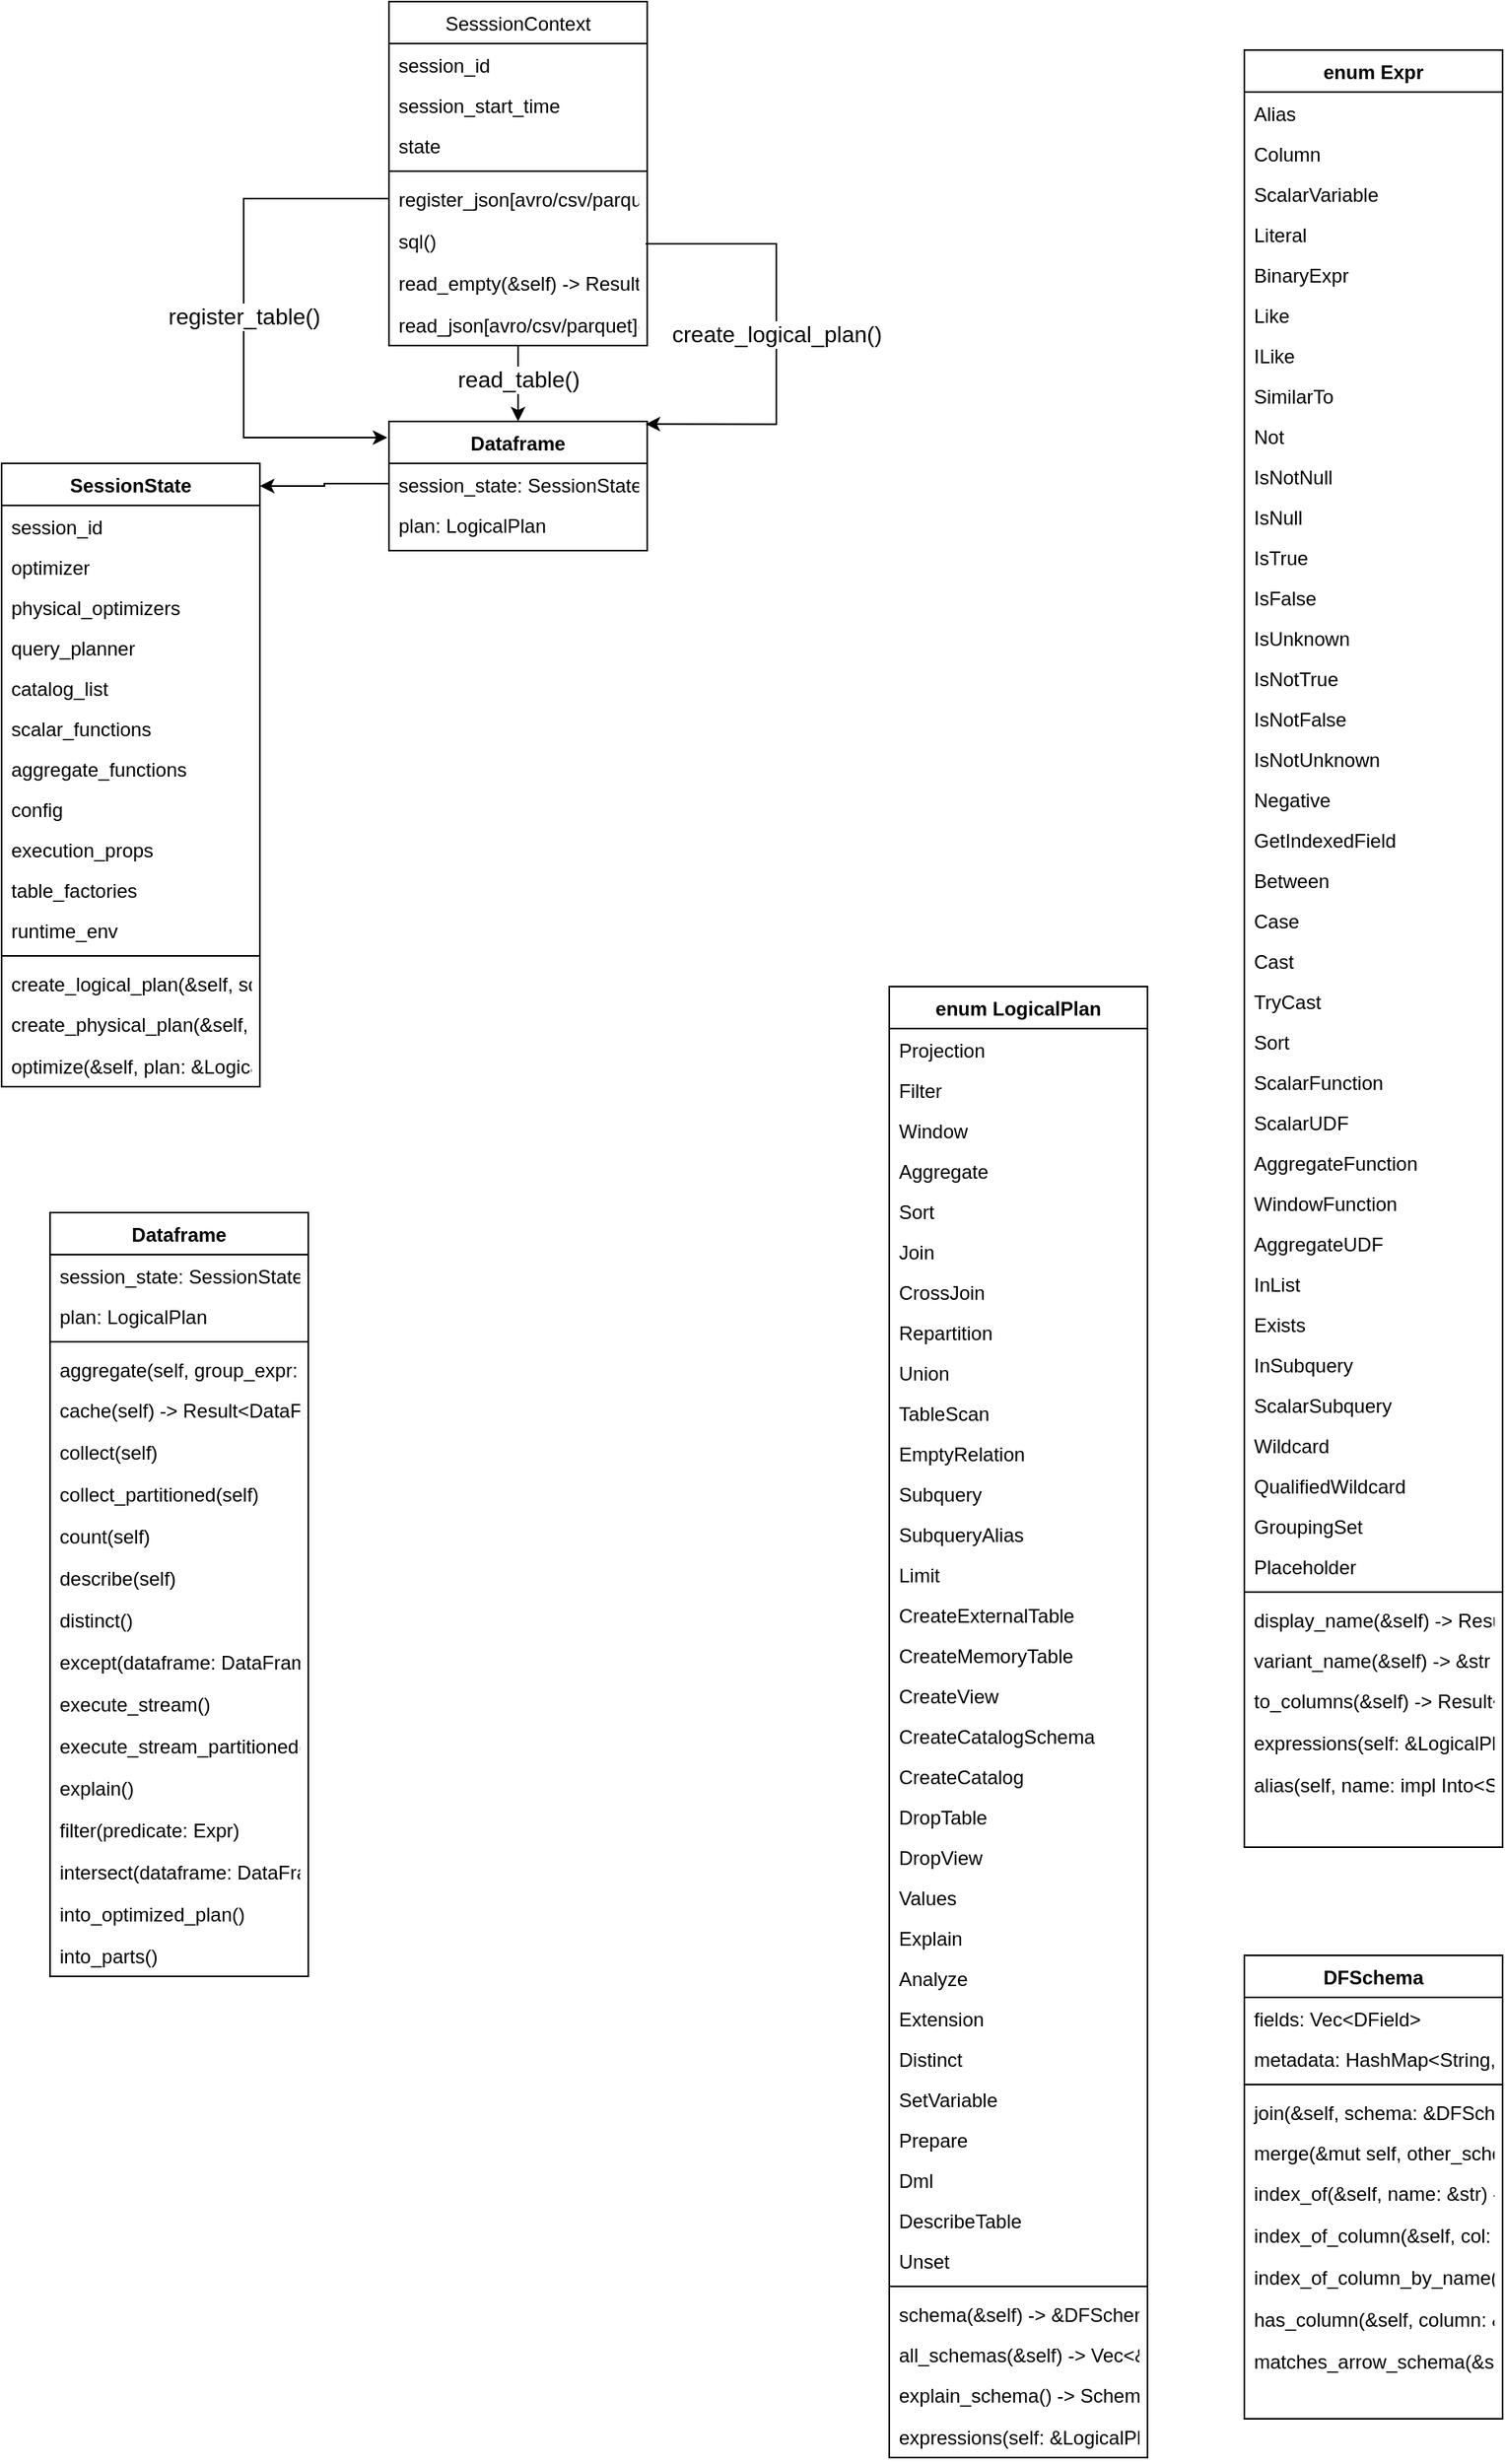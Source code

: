 <mxfile version="20.8.16" type="device"><diagram id="C5RBs43oDa-KdzZeNtuy" name="Page-1"><mxGraphModel dx="907" dy="674" grid="1" gridSize="10" guides="1" tooltips="1" connect="1" arrows="1" fold="1" page="1" pageScale="1" pageWidth="1169" pageHeight="1654" math="0" shadow="0"><root><mxCell id="WIyWlLk6GJQsqaUBKTNV-0"/><mxCell id="WIyWlLk6GJQsqaUBKTNV-1" parent="WIyWlLk6GJQsqaUBKTNV-0"/><mxCell id="R-9e9aGdQI-RZ1Sq1aWG-49" value="Dataframe" style="swimlane;fontStyle=1;align=center;verticalAlign=top;childLayout=stackLayout;horizontal=1;startSize=26;horizontalStack=0;resizeParent=1;resizeLast=0;collapsible=1;marginBottom=0;rounded=0;shadow=0;strokeWidth=1;spacing=2;" parent="WIyWlLk6GJQsqaUBKTNV-1" vertex="1"><mxGeometry x="350" y="460" width="160" height="80" as="geometry"><mxRectangle x="550" y="140" width="160" height="26" as="alternateBounds"/></mxGeometry></mxCell><mxCell id="R-9e9aGdQI-RZ1Sq1aWG-115" value="session_state: SessionState" style="text;align=left;verticalAlign=top;spacingLeft=4;spacingRight=4;overflow=hidden;rotatable=0;points=[[0,0.5],[1,0.5]];portConstraint=eastwest;" parent="R-9e9aGdQI-RZ1Sq1aWG-49" vertex="1"><mxGeometry y="26" width="160" height="25" as="geometry"/></mxCell><mxCell id="R-9e9aGdQI-RZ1Sq1aWG-114" value="plan: LogicalPlan" style="text;align=left;verticalAlign=top;spacingLeft=4;spacingRight=4;overflow=hidden;rotatable=0;points=[[0,0.5],[1,0.5]];portConstraint=eastwest;" parent="R-9e9aGdQI-RZ1Sq1aWG-49" vertex="1"><mxGeometry y="51" width="160" height="25" as="geometry"/></mxCell><mxCell id="y-aspHXNJs3D_KDLBxsk-3" style="edgeStyle=orthogonalEdgeStyle;rounded=0;orthogonalLoop=1;jettySize=auto;html=1;exitX=0.5;exitY=1;exitDx=0;exitDy=0;entryX=0.5;entryY=0;entryDx=0;entryDy=0;fontSize=14;" edge="1" parent="WIyWlLk6GJQsqaUBKTNV-1" source="R-9e9aGdQI-RZ1Sq1aWG-65" target="R-9e9aGdQI-RZ1Sq1aWG-49"><mxGeometry relative="1" as="geometry"/></mxCell><mxCell id="y-aspHXNJs3D_KDLBxsk-4" value="read_table()" style="edgeLabel;html=1;align=center;verticalAlign=middle;resizable=0;points=[];fontSize=14;" vertex="1" connectable="0" parent="y-aspHXNJs3D_KDLBxsk-3"><mxGeometry x="-0.1" relative="1" as="geometry"><mxPoint as="offset"/></mxGeometry></mxCell><mxCell id="R-9e9aGdQI-RZ1Sq1aWG-65" value="SesssionContext" style="swimlane;fontStyle=0;align=center;verticalAlign=top;childLayout=stackLayout;horizontal=1;startSize=26;horizontalStack=0;resizeParent=1;resizeLast=0;collapsible=1;marginBottom=0;rounded=0;shadow=0;strokeWidth=1;spacing=2;" parent="WIyWlLk6GJQsqaUBKTNV-1" vertex="1"><mxGeometry x="350" y="200" width="160" height="213" as="geometry"><mxRectangle x="550" y="140" width="160" height="26" as="alternateBounds"/></mxGeometry></mxCell><mxCell id="R-9e9aGdQI-RZ1Sq1aWG-66" value="session_id" style="text;align=left;verticalAlign=top;spacingLeft=4;spacingRight=4;overflow=hidden;rotatable=0;points=[[0,0.5],[1,0.5]];portConstraint=eastwest;" parent="R-9e9aGdQI-RZ1Sq1aWG-65" vertex="1"><mxGeometry y="26" width="160" height="25" as="geometry"/></mxCell><mxCell id="R-9e9aGdQI-RZ1Sq1aWG-67" value="session_start_time" style="text;align=left;verticalAlign=top;spacingLeft=4;spacingRight=4;overflow=hidden;rotatable=0;points=[[0,0.5],[1,0.5]];portConstraint=eastwest;rounded=0;shadow=0;html=0;" parent="R-9e9aGdQI-RZ1Sq1aWG-65" vertex="1"><mxGeometry y="51" width="160" height="25" as="geometry"/></mxCell><mxCell id="R-9e9aGdQI-RZ1Sq1aWG-68" value="state" style="text;align=left;verticalAlign=top;spacingLeft=4;spacingRight=4;overflow=hidden;rotatable=0;points=[[0,0.5],[1,0.5]];portConstraint=eastwest;rounded=0;shadow=0;html=0;" parent="R-9e9aGdQI-RZ1Sq1aWG-65" vertex="1"><mxGeometry y="76" width="160" height="25" as="geometry"/></mxCell><mxCell id="R-9e9aGdQI-RZ1Sq1aWG-77" value="" style="line;html=1;strokeWidth=1;align=left;verticalAlign=middle;spacingTop=-1;spacingLeft=3;spacingRight=3;rotatable=0;labelPosition=right;points=[];portConstraint=eastwest;" parent="R-9e9aGdQI-RZ1Sq1aWG-65" vertex="1"><mxGeometry y="101" width="160" height="8" as="geometry"/></mxCell><mxCell id="R-9e9aGdQI-RZ1Sq1aWG-79" value="register_json[avro/csv/parquet]()" style="text;align=left;verticalAlign=top;spacingLeft=4;spacingRight=4;overflow=hidden;rotatable=0;points=[[0,0.5],[1,0.5]];portConstraint=eastwest;" parent="R-9e9aGdQI-RZ1Sq1aWG-65" vertex="1"><mxGeometry y="109" width="160" height="26" as="geometry"/></mxCell><mxCell id="y-aspHXNJs3D_KDLBxsk-2" value="sql()" style="text;align=left;verticalAlign=top;spacingLeft=4;spacingRight=4;overflow=hidden;rotatable=0;points=[[0,0.5],[1,0.5]];portConstraint=eastwest;" vertex="1" parent="R-9e9aGdQI-RZ1Sq1aWG-65"><mxGeometry y="135" width="160" height="26" as="geometry"/></mxCell><mxCell id="R-9e9aGdQI-RZ1Sq1aWG-148" value="read_empty(&amp;self) -&gt; Result&lt;DataFrame&gt;&#10;" style="text;align=left;verticalAlign=top;spacingLeft=4;spacingRight=4;overflow=hidden;rotatable=0;points=[[0,0.5],[1,0.5]];portConstraint=eastwest;" parent="R-9e9aGdQI-RZ1Sq1aWG-65" vertex="1"><mxGeometry y="161" width="160" height="26" as="geometry"/></mxCell><mxCell id="R-9e9aGdQI-RZ1Sq1aWG-83" value="read_json[avro/csv/parquet]()" style="text;align=left;verticalAlign=top;spacingLeft=4;spacingRight=4;overflow=hidden;rotatable=0;points=[[0,0.5],[1,0.5]];portConstraint=eastwest;" parent="R-9e9aGdQI-RZ1Sq1aWG-65" vertex="1"><mxGeometry y="187" width="160" height="26" as="geometry"/></mxCell><mxCell id="R-9e9aGdQI-RZ1Sq1aWG-98" value="SessionState" style="swimlane;fontStyle=1;align=center;verticalAlign=top;childLayout=stackLayout;horizontal=1;startSize=26;horizontalStack=0;resizeParent=1;resizeLast=0;collapsible=1;marginBottom=0;rounded=0;shadow=0;strokeWidth=1;spacing=2;" parent="WIyWlLk6GJQsqaUBKTNV-1" vertex="1"><mxGeometry x="110" y="486" width="160" height="386" as="geometry"><mxRectangle x="550" y="140" width="160" height="26" as="alternateBounds"/></mxGeometry></mxCell><mxCell id="R-9e9aGdQI-RZ1Sq1aWG-99" value="session_id" style="text;align=left;verticalAlign=top;spacingLeft=4;spacingRight=4;overflow=hidden;rotatable=0;points=[[0,0.5],[1,0.5]];portConstraint=eastwest;" parent="R-9e9aGdQI-RZ1Sq1aWG-98" vertex="1"><mxGeometry y="26" width="160" height="25" as="geometry"/></mxCell><mxCell id="R-9e9aGdQI-RZ1Sq1aWG-100" value="optimizer" style="text;align=left;verticalAlign=top;spacingLeft=4;spacingRight=4;overflow=hidden;rotatable=0;points=[[0,0.5],[1,0.5]];portConstraint=eastwest;rounded=0;shadow=0;html=0;" parent="R-9e9aGdQI-RZ1Sq1aWG-98" vertex="1"><mxGeometry y="51" width="160" height="25" as="geometry"/></mxCell><mxCell id="R-9e9aGdQI-RZ1Sq1aWG-101" value="physical_optimizers&#10;" style="text;align=left;verticalAlign=top;spacingLeft=4;spacingRight=4;overflow=hidden;rotatable=0;points=[[0,0.5],[1,0.5]];portConstraint=eastwest;rounded=0;shadow=0;html=0;" parent="R-9e9aGdQI-RZ1Sq1aWG-98" vertex="1"><mxGeometry y="76" width="160" height="25" as="geometry"/></mxCell><mxCell id="R-9e9aGdQI-RZ1Sq1aWG-102" value="query_planner&#10;" style="text;align=left;verticalAlign=top;spacingLeft=4;spacingRight=4;overflow=hidden;rotatable=0;points=[[0,0.5],[1,0.5]];portConstraint=eastwest;rounded=0;shadow=0;html=0;" parent="R-9e9aGdQI-RZ1Sq1aWG-98" vertex="1"><mxGeometry y="101" width="160" height="25" as="geometry"/></mxCell><mxCell id="R-9e9aGdQI-RZ1Sq1aWG-103" value="catalog_list&#10;" style="text;align=left;verticalAlign=top;spacingLeft=4;spacingRight=4;overflow=hidden;rotatable=0;points=[[0,0.5],[1,0.5]];portConstraint=eastwest;rounded=0;shadow=0;html=0;" parent="R-9e9aGdQI-RZ1Sq1aWG-98" vertex="1"><mxGeometry y="126" width="160" height="25" as="geometry"/></mxCell><mxCell id="R-9e9aGdQI-RZ1Sq1aWG-104" value="scalar_functions&#10;" style="text;align=left;verticalAlign=top;spacingLeft=4;spacingRight=4;overflow=hidden;rotatable=0;points=[[0,0.5],[1,0.5]];portConstraint=eastwest;rounded=0;shadow=0;html=0;" parent="R-9e9aGdQI-RZ1Sq1aWG-98" vertex="1"><mxGeometry y="151" width="160" height="25" as="geometry"/></mxCell><mxCell id="R-9e9aGdQI-RZ1Sq1aWG-105" value="aggregate_functions&#10;" style="text;align=left;verticalAlign=top;spacingLeft=4;spacingRight=4;overflow=hidden;rotatable=0;points=[[0,0.5],[1,0.5]];portConstraint=eastwest;rounded=0;shadow=0;html=0;" parent="R-9e9aGdQI-RZ1Sq1aWG-98" vertex="1"><mxGeometry y="176" width="160" height="25" as="geometry"/></mxCell><mxCell id="R-9e9aGdQI-RZ1Sq1aWG-106" value="config" style="text;align=left;verticalAlign=top;spacingLeft=4;spacingRight=4;overflow=hidden;rotatable=0;points=[[0,0.5],[1,0.5]];portConstraint=eastwest;rounded=0;shadow=0;html=0;" parent="R-9e9aGdQI-RZ1Sq1aWG-98" vertex="1"><mxGeometry y="201" width="160" height="25" as="geometry"/></mxCell><mxCell id="R-9e9aGdQI-RZ1Sq1aWG-107" value="execution_props&#10;" style="text;align=left;verticalAlign=top;spacingLeft=4;spacingRight=4;overflow=hidden;rotatable=0;points=[[0,0.5],[1,0.5]];portConstraint=eastwest;rounded=0;shadow=0;html=0;" parent="R-9e9aGdQI-RZ1Sq1aWG-98" vertex="1"><mxGeometry y="226" width="160" height="25" as="geometry"/></mxCell><mxCell id="R-9e9aGdQI-RZ1Sq1aWG-108" value="table_factories&#10;" style="text;align=left;verticalAlign=top;spacingLeft=4;spacingRight=4;overflow=hidden;rotatable=0;points=[[0,0.5],[1,0.5]];portConstraint=eastwest;rounded=0;shadow=0;html=0;" parent="R-9e9aGdQI-RZ1Sq1aWG-98" vertex="1"><mxGeometry y="251" width="160" height="25" as="geometry"/></mxCell><mxCell id="R-9e9aGdQI-RZ1Sq1aWG-109" value="runtime_env&#10;" style="text;align=left;verticalAlign=top;spacingLeft=4;spacingRight=4;overflow=hidden;rotatable=0;points=[[0,0.5],[1,0.5]];portConstraint=eastwest;rounded=0;shadow=0;html=0;" parent="R-9e9aGdQI-RZ1Sq1aWG-98" vertex="1"><mxGeometry y="276" width="160" height="25" as="geometry"/></mxCell><mxCell id="R-9e9aGdQI-RZ1Sq1aWG-110" value="" style="line;html=1;strokeWidth=1;align=left;verticalAlign=middle;spacingTop=-1;spacingLeft=3;spacingRight=3;rotatable=0;labelPosition=right;points=[];portConstraint=eastwest;" parent="R-9e9aGdQI-RZ1Sq1aWG-98" vertex="1"><mxGeometry y="301" width="160" height="8" as="geometry"/></mxCell><mxCell id="R-9e9aGdQI-RZ1Sq1aWG-111" value="create_logical_plan(&amp;self, sql: &amp;str) -&gt; Result&lt;LogicalPlan&gt;&#10;" style="text;align=left;verticalAlign=top;spacingLeft=4;spacingRight=4;overflow=hidden;rotatable=0;points=[[0,0.5],[1,0.5]];portConstraint=eastwest;" parent="R-9e9aGdQI-RZ1Sq1aWG-98" vertex="1"><mxGeometry y="309" width="160" height="25" as="geometry"/></mxCell><mxCell id="R-9e9aGdQI-RZ1Sq1aWG-112" value="create_physical_plan(&amp;self, logical_plan: &amp;LogicalPlan) -&gt; Result&lt;Arc&lt;dyn ExecutionPlan&gt;&gt;&#10;" style="text;align=left;verticalAlign=top;spacingLeft=4;spacingRight=4;overflow=hidden;rotatable=0;points=[[0,0.5],[1,0.5]];portConstraint=eastwest;" parent="R-9e9aGdQI-RZ1Sq1aWG-98" vertex="1"><mxGeometry y="334" width="160" height="26" as="geometry"/></mxCell><mxCell id="y-aspHXNJs3D_KDLBxsk-98" value="optimize(&amp;self, plan: &amp;LogicalPlan) -&gt; Result&lt;LogicalPlan&gt;&#10;" style="text;align=left;verticalAlign=top;spacingLeft=4;spacingRight=4;overflow=hidden;rotatable=0;points=[[0,0.5],[1,0.5]];portConstraint=eastwest;" vertex="1" parent="R-9e9aGdQI-RZ1Sq1aWG-98"><mxGeometry y="360" width="160" height="26" as="geometry"/></mxCell><mxCell id="R-9e9aGdQI-RZ1Sq1aWG-116" style="edgeStyle=orthogonalEdgeStyle;rounded=0;orthogonalLoop=1;jettySize=auto;html=1;" parent="WIyWlLk6GJQsqaUBKTNV-1" source="R-9e9aGdQI-RZ1Sq1aWG-115" edge="1"><mxGeometry relative="1" as="geometry"><mxPoint x="270" y="500" as="targetPoint"/><Array as="points"><mxPoint x="310" y="499"/><mxPoint x="310" y="500"/></Array></mxGeometry></mxCell><mxCell id="R-9e9aGdQI-RZ1Sq1aWG-150" value="create_logical_plan()" style="edgeStyle=orthogonalEdgeStyle;rounded=0;orthogonalLoop=1;jettySize=auto;html=1;entryX=0.994;entryY=0.021;entryDx=0;entryDy=0;entryPerimeter=0;fontSize=14;" parent="WIyWlLk6GJQsqaUBKTNV-1" target="R-9e9aGdQI-RZ1Sq1aWG-49" edge="1"><mxGeometry x="-0.001" relative="1" as="geometry"><Array as="points"><mxPoint x="590" y="350"/><mxPoint x="590" y="462"/></Array><mxPoint x="509" y="350" as="sourcePoint"/><mxPoint as="offset"/></mxGeometry></mxCell><mxCell id="R-9e9aGdQI-RZ1Sq1aWG-172" value="enum Expr" style="swimlane;fontStyle=1;align=center;verticalAlign=top;childLayout=stackLayout;horizontal=1;startSize=26;horizontalStack=0;resizeParent=1;resizeLast=0;collapsible=1;marginBottom=0;rounded=0;shadow=0;strokeWidth=1;spacing=2;" parent="WIyWlLk6GJQsqaUBKTNV-1" vertex="1"><mxGeometry x="880" y="230" width="160" height="1113" as="geometry"><mxRectangle x="550" y="140" width="160" height="26" as="alternateBounds"/></mxGeometry></mxCell><mxCell id="R-9e9aGdQI-RZ1Sq1aWG-173" value="Alias" style="text;align=left;verticalAlign=top;spacingLeft=4;spacingRight=4;overflow=hidden;rotatable=0;points=[[0,0.5],[1,0.5]];portConstraint=eastwest;" parent="R-9e9aGdQI-RZ1Sq1aWG-172" vertex="1"><mxGeometry y="26" width="160" height="25" as="geometry"/></mxCell><mxCell id="R-9e9aGdQI-RZ1Sq1aWG-174" value="Column" style="text;align=left;verticalAlign=top;spacingLeft=4;spacingRight=4;overflow=hidden;rotatable=0;points=[[0,0.5],[1,0.5]];portConstraint=eastwest;rounded=0;shadow=0;html=0;" parent="R-9e9aGdQI-RZ1Sq1aWG-172" vertex="1"><mxGeometry y="51" width="160" height="25" as="geometry"/></mxCell><mxCell id="R-9e9aGdQI-RZ1Sq1aWG-175" value="ScalarVariable" style="text;align=left;verticalAlign=top;spacingLeft=4;spacingRight=4;overflow=hidden;rotatable=0;points=[[0,0.5],[1,0.5]];portConstraint=eastwest;rounded=0;shadow=0;html=0;" parent="R-9e9aGdQI-RZ1Sq1aWG-172" vertex="1"><mxGeometry y="76" width="160" height="25" as="geometry"/></mxCell><mxCell id="R-9e9aGdQI-RZ1Sq1aWG-176" value="Literal" style="text;align=left;verticalAlign=top;spacingLeft=4;spacingRight=4;overflow=hidden;rotatable=0;points=[[0,0.5],[1,0.5]];portConstraint=eastwest;rounded=0;shadow=0;html=0;" parent="R-9e9aGdQI-RZ1Sq1aWG-172" vertex="1"><mxGeometry y="101" width="160" height="25" as="geometry"/></mxCell><mxCell id="R-9e9aGdQI-RZ1Sq1aWG-177" value="BinaryExpr" style="text;align=left;verticalAlign=top;spacingLeft=4;spacingRight=4;overflow=hidden;rotatable=0;points=[[0,0.5],[1,0.5]];portConstraint=eastwest;rounded=0;shadow=0;html=0;" parent="R-9e9aGdQI-RZ1Sq1aWG-172" vertex="1"><mxGeometry y="126" width="160" height="25" as="geometry"/></mxCell><mxCell id="R-9e9aGdQI-RZ1Sq1aWG-178" value="Like" style="text;align=left;verticalAlign=top;spacingLeft=4;spacingRight=4;overflow=hidden;rotatable=0;points=[[0,0.5],[1,0.5]];portConstraint=eastwest;rounded=0;shadow=0;html=0;" parent="R-9e9aGdQI-RZ1Sq1aWG-172" vertex="1"><mxGeometry y="151" width="160" height="25" as="geometry"/></mxCell><mxCell id="R-9e9aGdQI-RZ1Sq1aWG-179" value="ILike" style="text;align=left;verticalAlign=top;spacingLeft=4;spacingRight=4;overflow=hidden;rotatable=0;points=[[0,0.5],[1,0.5]];portConstraint=eastwest;rounded=0;shadow=0;html=0;" parent="R-9e9aGdQI-RZ1Sq1aWG-172" vertex="1"><mxGeometry y="176" width="160" height="25" as="geometry"/></mxCell><mxCell id="R-9e9aGdQI-RZ1Sq1aWG-180" value="SimilarTo" style="text;align=left;verticalAlign=top;spacingLeft=4;spacingRight=4;overflow=hidden;rotatable=0;points=[[0,0.5],[1,0.5]];portConstraint=eastwest;rounded=0;shadow=0;html=0;" parent="R-9e9aGdQI-RZ1Sq1aWG-172" vertex="1"><mxGeometry y="201" width="160" height="25" as="geometry"/></mxCell><mxCell id="R-9e9aGdQI-RZ1Sq1aWG-181" value="Not" style="text;align=left;verticalAlign=top;spacingLeft=4;spacingRight=4;overflow=hidden;rotatable=0;points=[[0,0.5],[1,0.5]];portConstraint=eastwest;rounded=0;shadow=0;html=0;" parent="R-9e9aGdQI-RZ1Sq1aWG-172" vertex="1"><mxGeometry y="226" width="160" height="25" as="geometry"/></mxCell><mxCell id="R-9e9aGdQI-RZ1Sq1aWG-182" value="IsNotNull" style="text;align=left;verticalAlign=top;spacingLeft=4;spacingRight=4;overflow=hidden;rotatable=0;points=[[0,0.5],[1,0.5]];portConstraint=eastwest;rounded=0;shadow=0;html=0;" parent="R-9e9aGdQI-RZ1Sq1aWG-172" vertex="1"><mxGeometry y="251" width="160" height="25" as="geometry"/></mxCell><mxCell id="R-9e9aGdQI-RZ1Sq1aWG-183" value="IsNull" style="text;align=left;verticalAlign=top;spacingLeft=4;spacingRight=4;overflow=hidden;rotatable=0;points=[[0,0.5],[1,0.5]];portConstraint=eastwest;rounded=0;shadow=0;html=0;" parent="R-9e9aGdQI-RZ1Sq1aWG-172" vertex="1"><mxGeometry y="276" width="160" height="25" as="geometry"/></mxCell><mxCell id="R-9e9aGdQI-RZ1Sq1aWG-184" value="IsTrue" style="text;align=left;verticalAlign=top;spacingLeft=4;spacingRight=4;overflow=hidden;rotatable=0;points=[[0,0.5],[1,0.5]];portConstraint=eastwest;rounded=0;shadow=0;html=0;" parent="R-9e9aGdQI-RZ1Sq1aWG-172" vertex="1"><mxGeometry y="301" width="160" height="25" as="geometry"/></mxCell><mxCell id="R-9e9aGdQI-RZ1Sq1aWG-185" value="IsFalse" style="text;align=left;verticalAlign=top;spacingLeft=4;spacingRight=4;overflow=hidden;rotatable=0;points=[[0,0.5],[1,0.5]];portConstraint=eastwest;rounded=0;shadow=0;html=0;" parent="R-9e9aGdQI-RZ1Sq1aWG-172" vertex="1"><mxGeometry y="326" width="160" height="25" as="geometry"/></mxCell><mxCell id="R-9e9aGdQI-RZ1Sq1aWG-186" value="IsUnknown" style="text;align=left;verticalAlign=top;spacingLeft=4;spacingRight=4;overflow=hidden;rotatable=0;points=[[0,0.5],[1,0.5]];portConstraint=eastwest;rounded=0;shadow=0;html=0;" parent="R-9e9aGdQI-RZ1Sq1aWG-172" vertex="1"><mxGeometry y="351" width="160" height="25" as="geometry"/></mxCell><mxCell id="R-9e9aGdQI-RZ1Sq1aWG-187" value="IsNotTrue" style="text;align=left;verticalAlign=top;spacingLeft=4;spacingRight=4;overflow=hidden;rotatable=0;points=[[0,0.5],[1,0.5]];portConstraint=eastwest;rounded=0;shadow=0;html=0;" parent="R-9e9aGdQI-RZ1Sq1aWG-172" vertex="1"><mxGeometry y="376" width="160" height="25" as="geometry"/></mxCell><mxCell id="R-9e9aGdQI-RZ1Sq1aWG-188" value="IsNotFalse" style="text;align=left;verticalAlign=top;spacingLeft=4;spacingRight=4;overflow=hidden;rotatable=0;points=[[0,0.5],[1,0.5]];portConstraint=eastwest;rounded=0;shadow=0;html=0;" parent="R-9e9aGdQI-RZ1Sq1aWG-172" vertex="1"><mxGeometry y="401" width="160" height="25" as="geometry"/></mxCell><mxCell id="R-9e9aGdQI-RZ1Sq1aWG-189" value="IsNotUnknown" style="text;align=left;verticalAlign=top;spacingLeft=4;spacingRight=4;overflow=hidden;rotatable=0;points=[[0,0.5],[1,0.5]];portConstraint=eastwest;rounded=0;shadow=0;html=0;" parent="R-9e9aGdQI-RZ1Sq1aWG-172" vertex="1"><mxGeometry y="426" width="160" height="25" as="geometry"/></mxCell><mxCell id="R-9e9aGdQI-RZ1Sq1aWG-190" value="Negative" style="text;align=left;verticalAlign=top;spacingLeft=4;spacingRight=4;overflow=hidden;rotatable=0;points=[[0,0.5],[1,0.5]];portConstraint=eastwest;rounded=0;shadow=0;html=0;" parent="R-9e9aGdQI-RZ1Sq1aWG-172" vertex="1"><mxGeometry y="451" width="160" height="25" as="geometry"/></mxCell><mxCell id="R-9e9aGdQI-RZ1Sq1aWG-191" value="GetIndexedField&#10;" style="text;align=left;verticalAlign=top;spacingLeft=4;spacingRight=4;overflow=hidden;rotatable=0;points=[[0,0.5],[1,0.5]];portConstraint=eastwest;rounded=0;shadow=0;html=0;" parent="R-9e9aGdQI-RZ1Sq1aWG-172" vertex="1"><mxGeometry y="476" width="160" height="25" as="geometry"/></mxCell><mxCell id="R-9e9aGdQI-RZ1Sq1aWG-192" value="Between&#10;" style="text;align=left;verticalAlign=top;spacingLeft=4;spacingRight=4;overflow=hidden;rotatable=0;points=[[0,0.5],[1,0.5]];portConstraint=eastwest;rounded=0;shadow=0;html=0;" parent="R-9e9aGdQI-RZ1Sq1aWG-172" vertex="1"><mxGeometry y="501" width="160" height="25" as="geometry"/></mxCell><mxCell id="R-9e9aGdQI-RZ1Sq1aWG-193" value="Case&#10;" style="text;align=left;verticalAlign=top;spacingLeft=4;spacingRight=4;overflow=hidden;rotatable=0;points=[[0,0.5],[1,0.5]];portConstraint=eastwest;rounded=0;shadow=0;html=0;" parent="R-9e9aGdQI-RZ1Sq1aWG-172" vertex="1"><mxGeometry y="526" width="160" height="25" as="geometry"/></mxCell><mxCell id="R-9e9aGdQI-RZ1Sq1aWG-194" value="Cast" style="text;align=left;verticalAlign=top;spacingLeft=4;spacingRight=4;overflow=hidden;rotatable=0;points=[[0,0.5],[1,0.5]];portConstraint=eastwest;rounded=0;shadow=0;html=0;" parent="R-9e9aGdQI-RZ1Sq1aWG-172" vertex="1"><mxGeometry y="551" width="160" height="25" as="geometry"/></mxCell><mxCell id="R-9e9aGdQI-RZ1Sq1aWG-195" value="TryCast" style="text;align=left;verticalAlign=top;spacingLeft=4;spacingRight=4;overflow=hidden;rotatable=0;points=[[0,0.5],[1,0.5]];portConstraint=eastwest;rounded=0;shadow=0;html=0;" parent="R-9e9aGdQI-RZ1Sq1aWG-172" vertex="1"><mxGeometry y="576" width="160" height="25" as="geometry"/></mxCell><mxCell id="R-9e9aGdQI-RZ1Sq1aWG-196" value="Sort" style="text;align=left;verticalAlign=top;spacingLeft=4;spacingRight=4;overflow=hidden;rotatable=0;points=[[0,0.5],[1,0.5]];portConstraint=eastwest;rounded=0;shadow=0;html=0;" parent="R-9e9aGdQI-RZ1Sq1aWG-172" vertex="1"><mxGeometry y="601" width="160" height="25" as="geometry"/></mxCell><mxCell id="R-9e9aGdQI-RZ1Sq1aWG-197" value="ScalarFunction&#10;" style="text;align=left;verticalAlign=top;spacingLeft=4;spacingRight=4;overflow=hidden;rotatable=0;points=[[0,0.5],[1,0.5]];portConstraint=eastwest;rounded=0;shadow=0;html=0;" parent="R-9e9aGdQI-RZ1Sq1aWG-172" vertex="1"><mxGeometry y="626" width="160" height="25" as="geometry"/></mxCell><mxCell id="R-9e9aGdQI-RZ1Sq1aWG-198" value="ScalarUDF&#10;" style="text;align=left;verticalAlign=top;spacingLeft=4;spacingRight=4;overflow=hidden;rotatable=0;points=[[0,0.5],[1,0.5]];portConstraint=eastwest;rounded=0;shadow=0;html=0;" parent="R-9e9aGdQI-RZ1Sq1aWG-172" vertex="1"><mxGeometry y="651" width="160" height="25" as="geometry"/></mxCell><mxCell id="R-9e9aGdQI-RZ1Sq1aWG-199" value="AggregateFunction&#10;" style="text;align=left;verticalAlign=top;spacingLeft=4;spacingRight=4;overflow=hidden;rotatable=0;points=[[0,0.5],[1,0.5]];portConstraint=eastwest;rounded=0;shadow=0;html=0;" parent="R-9e9aGdQI-RZ1Sq1aWG-172" vertex="1"><mxGeometry y="676" width="160" height="25" as="geometry"/></mxCell><mxCell id="R-9e9aGdQI-RZ1Sq1aWG-200" value="WindowFunction&#10;" style="text;align=left;verticalAlign=top;spacingLeft=4;spacingRight=4;overflow=hidden;rotatable=0;points=[[0,0.5],[1,0.5]];portConstraint=eastwest;rounded=0;shadow=0;html=0;" parent="R-9e9aGdQI-RZ1Sq1aWG-172" vertex="1"><mxGeometry y="701" width="160" height="25" as="geometry"/></mxCell><mxCell id="R-9e9aGdQI-RZ1Sq1aWG-201" value="AggregateUDF&#10;" style="text;align=left;verticalAlign=top;spacingLeft=4;spacingRight=4;overflow=hidden;rotatable=0;points=[[0,0.5],[1,0.5]];portConstraint=eastwest;rounded=0;shadow=0;html=0;" parent="R-9e9aGdQI-RZ1Sq1aWG-172" vertex="1"><mxGeometry y="726" width="160" height="25" as="geometry"/></mxCell><mxCell id="R-9e9aGdQI-RZ1Sq1aWG-202" value="InList&#10;" style="text;align=left;verticalAlign=top;spacingLeft=4;spacingRight=4;overflow=hidden;rotatable=0;points=[[0,0.5],[1,0.5]];portConstraint=eastwest;rounded=0;shadow=0;html=0;" parent="R-9e9aGdQI-RZ1Sq1aWG-172" vertex="1"><mxGeometry y="751" width="160" height="25" as="geometry"/></mxCell><mxCell id="R-9e9aGdQI-RZ1Sq1aWG-203" value="Exists" style="text;align=left;verticalAlign=top;spacingLeft=4;spacingRight=4;overflow=hidden;rotatable=0;points=[[0,0.5],[1,0.5]];portConstraint=eastwest;rounded=0;shadow=0;html=0;" parent="R-9e9aGdQI-RZ1Sq1aWG-172" vertex="1"><mxGeometry y="776" width="160" height="25" as="geometry"/></mxCell><mxCell id="R-9e9aGdQI-RZ1Sq1aWG-209" value="InSubquery" style="text;align=left;verticalAlign=top;spacingLeft=4;spacingRight=4;overflow=hidden;rotatable=0;points=[[0,0.5],[1,0.5]];portConstraint=eastwest;rounded=0;shadow=0;html=0;" parent="R-9e9aGdQI-RZ1Sq1aWG-172" vertex="1"><mxGeometry y="801" width="160" height="25" as="geometry"/></mxCell><mxCell id="R-9e9aGdQI-RZ1Sq1aWG-210" value="ScalarSubquery&#10;" style="text;align=left;verticalAlign=top;spacingLeft=4;spacingRight=4;overflow=hidden;rotatable=0;points=[[0,0.5],[1,0.5]];portConstraint=eastwest;rounded=0;shadow=0;html=0;" parent="R-9e9aGdQI-RZ1Sq1aWG-172" vertex="1"><mxGeometry y="826" width="160" height="25" as="geometry"/></mxCell><mxCell id="R-9e9aGdQI-RZ1Sq1aWG-211" value="Wildcard&#10;" style="text;align=left;verticalAlign=top;spacingLeft=4;spacingRight=4;overflow=hidden;rotatable=0;points=[[0,0.5],[1,0.5]];portConstraint=eastwest;rounded=0;shadow=0;html=0;" parent="R-9e9aGdQI-RZ1Sq1aWG-172" vertex="1"><mxGeometry y="851" width="160" height="25" as="geometry"/></mxCell><mxCell id="R-9e9aGdQI-RZ1Sq1aWG-212" value="QualifiedWildcard&#10;" style="text;align=left;verticalAlign=top;spacingLeft=4;spacingRight=4;overflow=hidden;rotatable=0;points=[[0,0.5],[1,0.5]];portConstraint=eastwest;rounded=0;shadow=0;html=0;" parent="R-9e9aGdQI-RZ1Sq1aWG-172" vertex="1"><mxGeometry y="876" width="160" height="25" as="geometry"/></mxCell><mxCell id="R-9e9aGdQI-RZ1Sq1aWG-213" value="GroupingSet&#10;" style="text;align=left;verticalAlign=top;spacingLeft=4;spacingRight=4;overflow=hidden;rotatable=0;points=[[0,0.5],[1,0.5]];portConstraint=eastwest;rounded=0;shadow=0;html=0;" parent="R-9e9aGdQI-RZ1Sq1aWG-172" vertex="1"><mxGeometry y="901" width="160" height="25" as="geometry"/></mxCell><mxCell id="R-9e9aGdQI-RZ1Sq1aWG-214" value="Placeholder&#10;" style="text;align=left;verticalAlign=top;spacingLeft=4;spacingRight=4;overflow=hidden;rotatable=0;points=[[0,0.5],[1,0.5]];portConstraint=eastwest;rounded=0;shadow=0;html=0;" parent="R-9e9aGdQI-RZ1Sq1aWG-172" vertex="1"><mxGeometry y="926" width="160" height="25" as="geometry"/></mxCell><mxCell id="R-9e9aGdQI-RZ1Sq1aWG-204" value="" style="line;html=1;strokeWidth=1;align=left;verticalAlign=middle;spacingTop=-1;spacingLeft=3;spacingRight=3;rotatable=0;labelPosition=right;points=[];portConstraint=eastwest;" parent="R-9e9aGdQI-RZ1Sq1aWG-172" vertex="1"><mxGeometry y="951" width="160" height="8" as="geometry"/></mxCell><mxCell id="R-9e9aGdQI-RZ1Sq1aWG-205" value="display_name(&amp;self) -&gt; Result&lt;String&gt; &#10;" style="text;align=left;verticalAlign=top;spacingLeft=4;spacingRight=4;overflow=hidden;rotatable=0;points=[[0,0.5],[1,0.5]];portConstraint=eastwest;" parent="R-9e9aGdQI-RZ1Sq1aWG-172" vertex="1"><mxGeometry y="959" width="160" height="25" as="geometry"/></mxCell><mxCell id="R-9e9aGdQI-RZ1Sq1aWG-206" value="variant_name(&amp;self) -&gt; &amp;str&#10;" style="text;align=left;verticalAlign=top;spacingLeft=4;spacingRight=4;overflow=hidden;rotatable=0;points=[[0,0.5],[1,0.5]];portConstraint=eastwest;" parent="R-9e9aGdQI-RZ1Sq1aWG-172" vertex="1"><mxGeometry y="984" width="160" height="25" as="geometry"/></mxCell><mxCell id="R-9e9aGdQI-RZ1Sq1aWG-207" value="to_columns(&amp;self) -&gt; Result&lt;HashSet&lt;Column&gt;&gt;&#10;" style="text;align=left;verticalAlign=top;spacingLeft=4;spacingRight=4;overflow=hidden;rotatable=0;points=[[0,0.5],[1,0.5]];portConstraint=eastwest;" parent="R-9e9aGdQI-RZ1Sq1aWG-172" vertex="1"><mxGeometry y="1009" width="160" height="26" as="geometry"/></mxCell><mxCell id="R-9e9aGdQI-RZ1Sq1aWG-208" value="expressions(self: &amp;LogicalPlan) -&gt; Vec&lt;Expr&gt;&#10;" style="text;align=left;verticalAlign=top;spacingLeft=4;spacingRight=4;overflow=hidden;rotatable=0;points=[[0,0.5],[1,0.5]];portConstraint=eastwest;" parent="R-9e9aGdQI-RZ1Sq1aWG-172" vertex="1"><mxGeometry y="1035" width="160" height="26" as="geometry"/></mxCell><mxCell id="R-9e9aGdQI-RZ1Sq1aWG-215" value="alias(self, name: impl Into&lt;String&gt;) -&gt; Expr&#10;" style="text;align=left;verticalAlign=top;spacingLeft=4;spacingRight=4;overflow=hidden;rotatable=0;points=[[0,0.5],[1,0.5]];portConstraint=eastwest;" parent="R-9e9aGdQI-RZ1Sq1aWG-172" vertex="1"><mxGeometry y="1061" width="160" height="26" as="geometry"/></mxCell><mxCell id="R-9e9aGdQI-RZ1Sq1aWG-217" value="DFSchema" style="swimlane;fontStyle=1;align=center;verticalAlign=top;childLayout=stackLayout;horizontal=1;startSize=26;horizontalStack=0;resizeParent=1;resizeLast=0;collapsible=1;marginBottom=0;rounded=0;shadow=0;strokeWidth=1;spacing=2;" parent="WIyWlLk6GJQsqaUBKTNV-1" vertex="1"><mxGeometry x="880" y="1410" width="160" height="287" as="geometry"><mxRectangle x="550" y="140" width="160" height="26" as="alternateBounds"/></mxGeometry></mxCell><mxCell id="R-9e9aGdQI-RZ1Sq1aWG-218" value="fields: Vec&lt;DField&gt;" style="text;align=left;verticalAlign=top;spacingLeft=4;spacingRight=4;overflow=hidden;rotatable=0;points=[[0,0.5],[1,0.5]];portConstraint=eastwest;" parent="R-9e9aGdQI-RZ1Sq1aWG-217" vertex="1"><mxGeometry y="26" width="160" height="25" as="geometry"/></mxCell><mxCell id="R-9e9aGdQI-RZ1Sq1aWG-219" value="metadata: HashMap&lt;String, String&gt;" style="text;align=left;verticalAlign=top;spacingLeft=4;spacingRight=4;overflow=hidden;rotatable=0;points=[[0,0.5],[1,0.5]];portConstraint=eastwest;rounded=0;shadow=0;html=0;" parent="R-9e9aGdQI-RZ1Sq1aWG-217" vertex="1"><mxGeometry y="51" width="160" height="25" as="geometry"/></mxCell><mxCell id="R-9e9aGdQI-RZ1Sq1aWG-255" value="" style="line;html=1;strokeWidth=1;align=left;verticalAlign=middle;spacingTop=-1;spacingLeft=3;spacingRight=3;rotatable=0;labelPosition=right;points=[];portConstraint=eastwest;" parent="R-9e9aGdQI-RZ1Sq1aWG-217" vertex="1"><mxGeometry y="76" width="160" height="8" as="geometry"/></mxCell><mxCell id="R-9e9aGdQI-RZ1Sq1aWG-256" value="join(&amp;self, schema: &amp;DFSchema) -&gt; Result&lt;Self&gt;&#10;" style="text;align=left;verticalAlign=top;spacingLeft=4;spacingRight=4;overflow=hidden;rotatable=0;points=[[0,0.5],[1,0.5]];portConstraint=eastwest;" parent="R-9e9aGdQI-RZ1Sq1aWG-217" vertex="1"><mxGeometry y="84" width="160" height="25" as="geometry"/></mxCell><mxCell id="R-9e9aGdQI-RZ1Sq1aWG-257" value="merge(&amp;mut self, other_schema: &amp;DFSchema)&#10;" style="text;align=left;verticalAlign=top;spacingLeft=4;spacingRight=4;overflow=hidden;rotatable=0;points=[[0,0.5],[1,0.5]];portConstraint=eastwest;" parent="R-9e9aGdQI-RZ1Sq1aWG-217" vertex="1"><mxGeometry y="109" width="160" height="25" as="geometry"/></mxCell><mxCell id="R-9e9aGdQI-RZ1Sq1aWG-258" value="index_of(&amp;self, name: &amp;str) -&gt; Result&lt;usize&gt;" style="text;align=left;verticalAlign=top;spacingLeft=4;spacingRight=4;overflow=hidden;rotatable=0;points=[[0,0.5],[1,0.5]];portConstraint=eastwest;" parent="R-9e9aGdQI-RZ1Sq1aWG-217" vertex="1"><mxGeometry y="134" width="160" height="26" as="geometry"/></mxCell><mxCell id="R-9e9aGdQI-RZ1Sq1aWG-259" value="index_of_column(&amp;self, col: &amp;Column) -&gt; Result&lt;usize&gt; " style="text;align=left;verticalAlign=top;spacingLeft=4;spacingRight=4;overflow=hidden;rotatable=0;points=[[0,0.5],[1,0.5]];portConstraint=eastwest;" parent="R-9e9aGdQI-RZ1Sq1aWG-217" vertex="1"><mxGeometry y="160" width="160" height="26" as="geometry"/></mxCell><mxCell id="R-9e9aGdQI-RZ1Sq1aWG-260" value="index_of_column_by_name(&amp;self, qualifier: Option&lt;&amp;TableReference&gt;, name: &amp;str) -&gt; Result&lt;Option&lt;usize&gt;&gt;&#10;" style="text;align=left;verticalAlign=top;spacingLeft=4;spacingRight=4;overflow=hidden;rotatable=0;points=[[0,0.5],[1,0.5]];portConstraint=eastwest;" parent="R-9e9aGdQI-RZ1Sq1aWG-217" vertex="1"><mxGeometry y="186" width="160" height="26" as="geometry"/></mxCell><mxCell id="R-9e9aGdQI-RZ1Sq1aWG-261" value="has_column(&amp;self, column: &amp;Column) -&gt; bool&#10;" style="text;align=left;verticalAlign=top;spacingLeft=4;spacingRight=4;overflow=hidden;rotatable=0;points=[[0,0.5],[1,0.5]];portConstraint=eastwest;" parent="R-9e9aGdQI-RZ1Sq1aWG-217" vertex="1"><mxGeometry y="212" width="160" height="26" as="geometry"/></mxCell><mxCell id="R-9e9aGdQI-RZ1Sq1aWG-262" value="matches_arrow_schema(&amp;self, arrow_schema: &amp;Schema) -&gt; bool&#10;" style="text;align=left;verticalAlign=top;spacingLeft=4;spacingRight=4;overflow=hidden;rotatable=0;points=[[0,0.5],[1,0.5]];portConstraint=eastwest;" parent="R-9e9aGdQI-RZ1Sq1aWG-217" vertex="1"><mxGeometry y="238" width="160" height="26" as="geometry"/></mxCell><mxCell id="y-aspHXNJs3D_KDLBxsk-1" value="&lt;font style=&quot;font-size: 14px;&quot;&gt;register_table()&lt;/font&gt;" style="edgeStyle=orthogonalEdgeStyle;rounded=0;orthogonalLoop=1;jettySize=auto;html=1;exitX=0;exitY=0.5;exitDx=0;exitDy=0;" edge="1" parent="WIyWlLk6GJQsqaUBKTNV-1" source="R-9e9aGdQI-RZ1Sq1aWG-79"><mxGeometry x="-0.002" relative="1" as="geometry"><mxPoint x="349" y="470" as="targetPoint"/><Array as="points"><mxPoint x="260" y="322"/><mxPoint x="260" y="470"/></Array><mxPoint as="offset"/></mxGeometry></mxCell><mxCell id="y-aspHXNJs3D_KDLBxsk-42" value="enum LogicalPlan" style="swimlane;fontStyle=1;align=center;verticalAlign=top;childLayout=stackLayout;horizontal=1;startSize=26;horizontalStack=0;resizeParent=1;resizeLast=0;collapsible=1;marginBottom=0;rounded=0;shadow=0;strokeWidth=1;spacing=2;" vertex="1" parent="WIyWlLk6GJQsqaUBKTNV-1"><mxGeometry x="660" y="810" width="160" height="911" as="geometry"><mxRectangle x="550" y="140" width="160" height="26" as="alternateBounds"/></mxGeometry></mxCell><mxCell id="y-aspHXNJs3D_KDLBxsk-43" value="Projection" style="text;align=left;verticalAlign=top;spacingLeft=4;spacingRight=4;overflow=hidden;rotatable=0;points=[[0,0.5],[1,0.5]];portConstraint=eastwest;" vertex="1" parent="y-aspHXNJs3D_KDLBxsk-42"><mxGeometry y="26" width="160" height="25" as="geometry"/></mxCell><mxCell id="y-aspHXNJs3D_KDLBxsk-44" value="Filter" style="text;align=left;verticalAlign=top;spacingLeft=4;spacingRight=4;overflow=hidden;rotatable=0;points=[[0,0.5],[1,0.5]];portConstraint=eastwest;rounded=0;shadow=0;html=0;" vertex="1" parent="y-aspHXNJs3D_KDLBxsk-42"><mxGeometry y="51" width="160" height="25" as="geometry"/></mxCell><mxCell id="y-aspHXNJs3D_KDLBxsk-45" value="Window" style="text;align=left;verticalAlign=top;spacingLeft=4;spacingRight=4;overflow=hidden;rotatable=0;points=[[0,0.5],[1,0.5]];portConstraint=eastwest;rounded=0;shadow=0;html=0;" vertex="1" parent="y-aspHXNJs3D_KDLBxsk-42"><mxGeometry y="76" width="160" height="25" as="geometry"/></mxCell><mxCell id="y-aspHXNJs3D_KDLBxsk-46" value="Aggregate" style="text;align=left;verticalAlign=top;spacingLeft=4;spacingRight=4;overflow=hidden;rotatable=0;points=[[0,0.5],[1,0.5]];portConstraint=eastwest;rounded=0;shadow=0;html=0;" vertex="1" parent="y-aspHXNJs3D_KDLBxsk-42"><mxGeometry y="101" width="160" height="25" as="geometry"/></mxCell><mxCell id="y-aspHXNJs3D_KDLBxsk-47" value="Sort" style="text;align=left;verticalAlign=top;spacingLeft=4;spacingRight=4;overflow=hidden;rotatable=0;points=[[0,0.5],[1,0.5]];portConstraint=eastwest;rounded=0;shadow=0;html=0;" vertex="1" parent="y-aspHXNJs3D_KDLBxsk-42"><mxGeometry y="126" width="160" height="25" as="geometry"/></mxCell><mxCell id="y-aspHXNJs3D_KDLBxsk-48" value="Join" style="text;align=left;verticalAlign=top;spacingLeft=4;spacingRight=4;overflow=hidden;rotatable=0;points=[[0,0.5],[1,0.5]];portConstraint=eastwest;rounded=0;shadow=0;html=0;" vertex="1" parent="y-aspHXNJs3D_KDLBxsk-42"><mxGeometry y="151" width="160" height="25" as="geometry"/></mxCell><mxCell id="y-aspHXNJs3D_KDLBxsk-49" value="CrossJoin" style="text;align=left;verticalAlign=top;spacingLeft=4;spacingRight=4;overflow=hidden;rotatable=0;points=[[0,0.5],[1,0.5]];portConstraint=eastwest;rounded=0;shadow=0;html=0;" vertex="1" parent="y-aspHXNJs3D_KDLBxsk-42"><mxGeometry y="176" width="160" height="25" as="geometry"/></mxCell><mxCell id="y-aspHXNJs3D_KDLBxsk-50" value="Repartition" style="text;align=left;verticalAlign=top;spacingLeft=4;spacingRight=4;overflow=hidden;rotatable=0;points=[[0,0.5],[1,0.5]];portConstraint=eastwest;rounded=0;shadow=0;html=0;" vertex="1" parent="y-aspHXNJs3D_KDLBxsk-42"><mxGeometry y="201" width="160" height="25" as="geometry"/></mxCell><mxCell id="y-aspHXNJs3D_KDLBxsk-51" value="Union" style="text;align=left;verticalAlign=top;spacingLeft=4;spacingRight=4;overflow=hidden;rotatable=0;points=[[0,0.5],[1,0.5]];portConstraint=eastwest;rounded=0;shadow=0;html=0;" vertex="1" parent="y-aspHXNJs3D_KDLBxsk-42"><mxGeometry y="226" width="160" height="25" as="geometry"/></mxCell><mxCell id="y-aspHXNJs3D_KDLBxsk-52" value="TableScan" style="text;align=left;verticalAlign=top;spacingLeft=4;spacingRight=4;overflow=hidden;rotatable=0;points=[[0,0.5],[1,0.5]];portConstraint=eastwest;rounded=0;shadow=0;html=0;" vertex="1" parent="y-aspHXNJs3D_KDLBxsk-42"><mxGeometry y="251" width="160" height="25" as="geometry"/></mxCell><mxCell id="y-aspHXNJs3D_KDLBxsk-53" value="EmptyRelation" style="text;align=left;verticalAlign=top;spacingLeft=4;spacingRight=4;overflow=hidden;rotatable=0;points=[[0,0.5],[1,0.5]];portConstraint=eastwest;rounded=0;shadow=0;html=0;" vertex="1" parent="y-aspHXNJs3D_KDLBxsk-42"><mxGeometry y="276" width="160" height="25" as="geometry"/></mxCell><mxCell id="y-aspHXNJs3D_KDLBxsk-54" value="Subquery" style="text;align=left;verticalAlign=top;spacingLeft=4;spacingRight=4;overflow=hidden;rotatable=0;points=[[0,0.5],[1,0.5]];portConstraint=eastwest;rounded=0;shadow=0;html=0;" vertex="1" parent="y-aspHXNJs3D_KDLBxsk-42"><mxGeometry y="301" width="160" height="25" as="geometry"/></mxCell><mxCell id="y-aspHXNJs3D_KDLBxsk-55" value="SubqueryAlias" style="text;align=left;verticalAlign=top;spacingLeft=4;spacingRight=4;overflow=hidden;rotatable=0;points=[[0,0.5],[1,0.5]];portConstraint=eastwest;rounded=0;shadow=0;html=0;" vertex="1" parent="y-aspHXNJs3D_KDLBxsk-42"><mxGeometry y="326" width="160" height="25" as="geometry"/></mxCell><mxCell id="y-aspHXNJs3D_KDLBxsk-56" value="Limit" style="text;align=left;verticalAlign=top;spacingLeft=4;spacingRight=4;overflow=hidden;rotatable=0;points=[[0,0.5],[1,0.5]];portConstraint=eastwest;rounded=0;shadow=0;html=0;" vertex="1" parent="y-aspHXNJs3D_KDLBxsk-42"><mxGeometry y="351" width="160" height="25" as="geometry"/></mxCell><mxCell id="y-aspHXNJs3D_KDLBxsk-57" value="CreateExternalTable" style="text;align=left;verticalAlign=top;spacingLeft=4;spacingRight=4;overflow=hidden;rotatable=0;points=[[0,0.5],[1,0.5]];portConstraint=eastwest;rounded=0;shadow=0;html=0;" vertex="1" parent="y-aspHXNJs3D_KDLBxsk-42"><mxGeometry y="376" width="160" height="25" as="geometry"/></mxCell><mxCell id="y-aspHXNJs3D_KDLBxsk-58" value="CreateMemoryTable" style="text;align=left;verticalAlign=top;spacingLeft=4;spacingRight=4;overflow=hidden;rotatable=0;points=[[0,0.5],[1,0.5]];portConstraint=eastwest;rounded=0;shadow=0;html=0;" vertex="1" parent="y-aspHXNJs3D_KDLBxsk-42"><mxGeometry y="401" width="160" height="25" as="geometry"/></mxCell><mxCell id="y-aspHXNJs3D_KDLBxsk-59" value="CreateView" style="text;align=left;verticalAlign=top;spacingLeft=4;spacingRight=4;overflow=hidden;rotatable=0;points=[[0,0.5],[1,0.5]];portConstraint=eastwest;rounded=0;shadow=0;html=0;" vertex="1" parent="y-aspHXNJs3D_KDLBxsk-42"><mxGeometry y="426" width="160" height="25" as="geometry"/></mxCell><mxCell id="y-aspHXNJs3D_KDLBxsk-60" value="CreateCatalogSchema&#10;" style="text;align=left;verticalAlign=top;spacingLeft=4;spacingRight=4;overflow=hidden;rotatable=0;points=[[0,0.5],[1,0.5]];portConstraint=eastwest;rounded=0;shadow=0;html=0;" vertex="1" parent="y-aspHXNJs3D_KDLBxsk-42"><mxGeometry y="451" width="160" height="25" as="geometry"/></mxCell><mxCell id="y-aspHXNJs3D_KDLBxsk-61" value="CreateCatalog&#10;" style="text;align=left;verticalAlign=top;spacingLeft=4;spacingRight=4;overflow=hidden;rotatable=0;points=[[0,0.5],[1,0.5]];portConstraint=eastwest;rounded=0;shadow=0;html=0;" vertex="1" parent="y-aspHXNJs3D_KDLBxsk-42"><mxGeometry y="476" width="160" height="25" as="geometry"/></mxCell><mxCell id="y-aspHXNJs3D_KDLBxsk-62" value="DropTable&#10;" style="text;align=left;verticalAlign=top;spacingLeft=4;spacingRight=4;overflow=hidden;rotatable=0;points=[[0,0.5],[1,0.5]];portConstraint=eastwest;rounded=0;shadow=0;html=0;" vertex="1" parent="y-aspHXNJs3D_KDLBxsk-42"><mxGeometry y="501" width="160" height="25" as="geometry"/></mxCell><mxCell id="y-aspHXNJs3D_KDLBxsk-63" value="DropView&#10;" style="text;align=left;verticalAlign=top;spacingLeft=4;spacingRight=4;overflow=hidden;rotatable=0;points=[[0,0.5],[1,0.5]];portConstraint=eastwest;rounded=0;shadow=0;html=0;" vertex="1" parent="y-aspHXNJs3D_KDLBxsk-42"><mxGeometry y="526" width="160" height="25" as="geometry"/></mxCell><mxCell id="y-aspHXNJs3D_KDLBxsk-64" value="Values&#10;" style="text;align=left;verticalAlign=top;spacingLeft=4;spacingRight=4;overflow=hidden;rotatable=0;points=[[0,0.5],[1,0.5]];portConstraint=eastwest;rounded=0;shadow=0;html=0;" vertex="1" parent="y-aspHXNJs3D_KDLBxsk-42"><mxGeometry y="551" width="160" height="25" as="geometry"/></mxCell><mxCell id="y-aspHXNJs3D_KDLBxsk-65" value="Explain" style="text;align=left;verticalAlign=top;spacingLeft=4;spacingRight=4;overflow=hidden;rotatable=0;points=[[0,0.5],[1,0.5]];portConstraint=eastwest;rounded=0;shadow=0;html=0;" vertex="1" parent="y-aspHXNJs3D_KDLBxsk-42"><mxGeometry y="576" width="160" height="25" as="geometry"/></mxCell><mxCell id="y-aspHXNJs3D_KDLBxsk-66" value="Analyze" style="text;align=left;verticalAlign=top;spacingLeft=4;spacingRight=4;overflow=hidden;rotatable=0;points=[[0,0.5],[1,0.5]];portConstraint=eastwest;rounded=0;shadow=0;html=0;" vertex="1" parent="y-aspHXNJs3D_KDLBxsk-42"><mxGeometry y="601" width="160" height="25" as="geometry"/></mxCell><mxCell id="y-aspHXNJs3D_KDLBxsk-67" value="Extension&#10;" style="text;align=left;verticalAlign=top;spacingLeft=4;spacingRight=4;overflow=hidden;rotatable=0;points=[[0,0.5],[1,0.5]];portConstraint=eastwest;rounded=0;shadow=0;html=0;" vertex="1" parent="y-aspHXNJs3D_KDLBxsk-42"><mxGeometry y="626" width="160" height="25" as="geometry"/></mxCell><mxCell id="y-aspHXNJs3D_KDLBxsk-68" value="Distinct&#10;" style="text;align=left;verticalAlign=top;spacingLeft=4;spacingRight=4;overflow=hidden;rotatable=0;points=[[0,0.5],[1,0.5]];portConstraint=eastwest;rounded=0;shadow=0;html=0;" vertex="1" parent="y-aspHXNJs3D_KDLBxsk-42"><mxGeometry y="651" width="160" height="25" as="geometry"/></mxCell><mxCell id="y-aspHXNJs3D_KDLBxsk-69" value="SetVariable&#10;" style="text;align=left;verticalAlign=top;spacingLeft=4;spacingRight=4;overflow=hidden;rotatable=0;points=[[0,0.5],[1,0.5]];portConstraint=eastwest;rounded=0;shadow=0;html=0;" vertex="1" parent="y-aspHXNJs3D_KDLBxsk-42"><mxGeometry y="676" width="160" height="25" as="geometry"/></mxCell><mxCell id="y-aspHXNJs3D_KDLBxsk-70" value="Prepare" style="text;align=left;verticalAlign=top;spacingLeft=4;spacingRight=4;overflow=hidden;rotatable=0;points=[[0,0.5],[1,0.5]];portConstraint=eastwest;rounded=0;shadow=0;html=0;" vertex="1" parent="y-aspHXNJs3D_KDLBxsk-42"><mxGeometry y="701" width="160" height="25" as="geometry"/></mxCell><mxCell id="y-aspHXNJs3D_KDLBxsk-71" value="Dml" style="text;align=left;verticalAlign=top;spacingLeft=4;spacingRight=4;overflow=hidden;rotatable=0;points=[[0,0.5],[1,0.5]];portConstraint=eastwest;rounded=0;shadow=0;html=0;" vertex="1" parent="y-aspHXNJs3D_KDLBxsk-42"><mxGeometry y="726" width="160" height="25" as="geometry"/></mxCell><mxCell id="y-aspHXNJs3D_KDLBxsk-72" value="DescribeTable" style="text;align=left;verticalAlign=top;spacingLeft=4;spacingRight=4;overflow=hidden;rotatable=0;points=[[0,0.5],[1,0.5]];portConstraint=eastwest;rounded=0;shadow=0;html=0;" vertex="1" parent="y-aspHXNJs3D_KDLBxsk-42"><mxGeometry y="751" width="160" height="25" as="geometry"/></mxCell><mxCell id="y-aspHXNJs3D_KDLBxsk-73" value="Unset" style="text;align=left;verticalAlign=top;spacingLeft=4;spacingRight=4;overflow=hidden;rotatable=0;points=[[0,0.5],[1,0.5]];portConstraint=eastwest;rounded=0;shadow=0;html=0;" vertex="1" parent="y-aspHXNJs3D_KDLBxsk-42"><mxGeometry y="776" width="160" height="25" as="geometry"/></mxCell><mxCell id="y-aspHXNJs3D_KDLBxsk-74" value="" style="line;html=1;strokeWidth=1;align=left;verticalAlign=middle;spacingTop=-1;spacingLeft=3;spacingRight=3;rotatable=0;labelPosition=right;points=[];portConstraint=eastwest;" vertex="1" parent="y-aspHXNJs3D_KDLBxsk-42"><mxGeometry y="801" width="160" height="8" as="geometry"/></mxCell><mxCell id="y-aspHXNJs3D_KDLBxsk-75" value="schema(&amp;self) -&gt; &amp;DFSchemaRef(" style="text;align=left;verticalAlign=top;spacingLeft=4;spacingRight=4;overflow=hidden;rotatable=0;points=[[0,0.5],[1,0.5]];portConstraint=eastwest;" vertex="1" parent="y-aspHXNJs3D_KDLBxsk-42"><mxGeometry y="809" width="160" height="25" as="geometry"/></mxCell><mxCell id="y-aspHXNJs3D_KDLBxsk-76" value="all_schemas(&amp;self) -&gt; Vec&lt;&amp;DFSchemaRef&gt;&#10;" style="text;align=left;verticalAlign=top;spacingLeft=4;spacingRight=4;overflow=hidden;rotatable=0;points=[[0,0.5],[1,0.5]];portConstraint=eastwest;" vertex="1" parent="y-aspHXNJs3D_KDLBxsk-42"><mxGeometry y="834" width="160" height="25" as="geometry"/></mxCell><mxCell id="y-aspHXNJs3D_KDLBxsk-77" value="explain_schema() -&gt; SchemaRef&#10;" style="text;align=left;verticalAlign=top;spacingLeft=4;spacingRight=4;overflow=hidden;rotatable=0;points=[[0,0.5],[1,0.5]];portConstraint=eastwest;" vertex="1" parent="y-aspHXNJs3D_KDLBxsk-42"><mxGeometry y="859" width="160" height="26" as="geometry"/></mxCell><mxCell id="y-aspHXNJs3D_KDLBxsk-78" value="expressions(self: &amp;LogicalPlan) -&gt; Vec&lt;Expr&gt;&#10;" style="text;align=left;verticalAlign=top;spacingLeft=4;spacingRight=4;overflow=hidden;rotatable=0;points=[[0,0.5],[1,0.5]];portConstraint=eastwest;" vertex="1" parent="y-aspHXNJs3D_KDLBxsk-42"><mxGeometry y="885" width="160" height="26" as="geometry"/></mxCell><mxCell id="y-aspHXNJs3D_KDLBxsk-79" value="Dataframe" style="swimlane;fontStyle=1;align=center;verticalAlign=top;childLayout=stackLayout;horizontal=1;startSize=26;horizontalStack=0;resizeParent=1;resizeLast=0;collapsible=1;marginBottom=0;rounded=0;shadow=0;strokeWidth=1;spacing=2;" vertex="1" parent="WIyWlLk6GJQsqaUBKTNV-1"><mxGeometry x="140" y="950" width="160" height="473" as="geometry"><mxRectangle x="550" y="140" width="160" height="26" as="alternateBounds"/></mxGeometry></mxCell><mxCell id="y-aspHXNJs3D_KDLBxsk-80" value="session_state: SessionState" style="text;align=left;verticalAlign=top;spacingLeft=4;spacingRight=4;overflow=hidden;rotatable=0;points=[[0,0.5],[1,0.5]];portConstraint=eastwest;" vertex="1" parent="y-aspHXNJs3D_KDLBxsk-79"><mxGeometry y="26" width="160" height="25" as="geometry"/></mxCell><mxCell id="y-aspHXNJs3D_KDLBxsk-81" value="plan: LogicalPlan" style="text;align=left;verticalAlign=top;spacingLeft=4;spacingRight=4;overflow=hidden;rotatable=0;points=[[0,0.5],[1,0.5]];portConstraint=eastwest;" vertex="1" parent="y-aspHXNJs3D_KDLBxsk-79"><mxGeometry y="51" width="160" height="25" as="geometry"/></mxCell><mxCell id="y-aspHXNJs3D_KDLBxsk-82" value="" style="line;html=1;strokeWidth=1;align=left;verticalAlign=middle;spacingTop=-1;spacingLeft=3;spacingRight=3;rotatable=0;labelPosition=right;points=[];portConstraint=eastwest;" vertex="1" parent="y-aspHXNJs3D_KDLBxsk-79"><mxGeometry y="76" width="160" height="8" as="geometry"/></mxCell><mxCell id="y-aspHXNJs3D_KDLBxsk-83" value="aggregate(self, group_expr: Vec&lt;Expr&gt;, aggr_expr: Vec&lt;Expr&gt;) -&gt; Result&lt;DataFrame&gt; &#10;" style="text;align=left;verticalAlign=top;spacingLeft=4;spacingRight=4;overflow=hidden;rotatable=0;points=[[0,0.5],[1,0.5]];portConstraint=eastwest;" vertex="1" parent="y-aspHXNJs3D_KDLBxsk-79"><mxGeometry y="84" width="160" height="25" as="geometry"/></mxCell><mxCell id="y-aspHXNJs3D_KDLBxsk-84" value="cache(self) -&gt; Result&lt;DataFrame&gt; : method&#10;" style="text;align=left;verticalAlign=top;spacingLeft=4;spacingRight=4;overflow=hidden;rotatable=0;points=[[0,0.5],[1,0.5]];portConstraint=eastwest;" vertex="1" parent="y-aspHXNJs3D_KDLBxsk-79"><mxGeometry y="109" width="160" height="26" as="geometry"/></mxCell><mxCell id="y-aspHXNJs3D_KDLBxsk-85" value="collect(self)" style="text;align=left;verticalAlign=top;spacingLeft=4;spacingRight=4;overflow=hidden;rotatable=0;points=[[0,0.5],[1,0.5]];portConstraint=eastwest;" vertex="1" parent="y-aspHXNJs3D_KDLBxsk-79"><mxGeometry y="135" width="160" height="26" as="geometry"/></mxCell><mxCell id="y-aspHXNJs3D_KDLBxsk-86" value="collect_partitioned(self)" style="text;align=left;verticalAlign=top;spacingLeft=4;spacingRight=4;overflow=hidden;rotatable=0;points=[[0,0.5],[1,0.5]];portConstraint=eastwest;" vertex="1" parent="y-aspHXNJs3D_KDLBxsk-79"><mxGeometry y="161" width="160" height="26" as="geometry"/></mxCell><mxCell id="y-aspHXNJs3D_KDLBxsk-87" value="count(self)" style="text;align=left;verticalAlign=top;spacingLeft=4;spacingRight=4;overflow=hidden;rotatable=0;points=[[0,0.5],[1,0.5]];portConstraint=eastwest;" vertex="1" parent="y-aspHXNJs3D_KDLBxsk-79"><mxGeometry y="187" width="160" height="26" as="geometry"/></mxCell><mxCell id="y-aspHXNJs3D_KDLBxsk-88" value="describe(self)" style="text;align=left;verticalAlign=top;spacingLeft=4;spacingRight=4;overflow=hidden;rotatable=0;points=[[0,0.5],[1,0.5]];portConstraint=eastwest;" vertex="1" parent="y-aspHXNJs3D_KDLBxsk-79"><mxGeometry y="213" width="160" height="26" as="geometry"/></mxCell><mxCell id="y-aspHXNJs3D_KDLBxsk-89" value="distinct()" style="text;align=left;verticalAlign=top;spacingLeft=4;spacingRight=4;overflow=hidden;rotatable=0;points=[[0,0.5],[1,0.5]];portConstraint=eastwest;" vertex="1" parent="y-aspHXNJs3D_KDLBxsk-79"><mxGeometry y="239" width="160" height="26" as="geometry"/></mxCell><mxCell id="y-aspHXNJs3D_KDLBxsk-90" value="except(dataframe: DataFrame)&#10;" style="text;align=left;verticalAlign=top;spacingLeft=4;spacingRight=4;overflow=hidden;rotatable=0;points=[[0,0.5],[1,0.5]];portConstraint=eastwest;" vertex="1" parent="y-aspHXNJs3D_KDLBxsk-79"><mxGeometry y="265" width="160" height="26" as="geometry"/></mxCell><mxCell id="y-aspHXNJs3D_KDLBxsk-91" value="execute_stream()&#10;" style="text;align=left;verticalAlign=top;spacingLeft=4;spacingRight=4;overflow=hidden;rotatable=0;points=[[0,0.5],[1,0.5]];portConstraint=eastwest;" vertex="1" parent="y-aspHXNJs3D_KDLBxsk-79"><mxGeometry y="291" width="160" height="26" as="geometry"/></mxCell><mxCell id="y-aspHXNJs3D_KDLBxsk-92" value="execute_stream_partitioned()&#10;" style="text;align=left;verticalAlign=top;spacingLeft=4;spacingRight=4;overflow=hidden;rotatable=0;points=[[0,0.5],[1,0.5]];portConstraint=eastwest;" vertex="1" parent="y-aspHXNJs3D_KDLBxsk-79"><mxGeometry y="317" width="160" height="26" as="geometry"/></mxCell><mxCell id="y-aspHXNJs3D_KDLBxsk-93" value="explain()" style="text;align=left;verticalAlign=top;spacingLeft=4;spacingRight=4;overflow=hidden;rotatable=0;points=[[0,0.5],[1,0.5]];portConstraint=eastwest;" vertex="1" parent="y-aspHXNJs3D_KDLBxsk-79"><mxGeometry y="343" width="160" height="26" as="geometry"/></mxCell><mxCell id="y-aspHXNJs3D_KDLBxsk-94" value="filter(predicate: Expr)" style="text;align=left;verticalAlign=top;spacingLeft=4;spacingRight=4;overflow=hidden;rotatable=0;points=[[0,0.5],[1,0.5]];portConstraint=eastwest;" vertex="1" parent="y-aspHXNJs3D_KDLBxsk-79"><mxGeometry y="369" width="160" height="26" as="geometry"/></mxCell><mxCell id="y-aspHXNJs3D_KDLBxsk-95" value="intersect(dataframe: DataFrame)" style="text;align=left;verticalAlign=top;spacingLeft=4;spacingRight=4;overflow=hidden;rotatable=0;points=[[0,0.5],[1,0.5]];portConstraint=eastwest;" vertex="1" parent="y-aspHXNJs3D_KDLBxsk-79"><mxGeometry y="395" width="160" height="26" as="geometry"/></mxCell><mxCell id="y-aspHXNJs3D_KDLBxsk-96" value="into_optimized_plan()&#10;" style="text;align=left;verticalAlign=top;spacingLeft=4;spacingRight=4;overflow=hidden;rotatable=0;points=[[0,0.5],[1,0.5]];portConstraint=eastwest;" vertex="1" parent="y-aspHXNJs3D_KDLBxsk-79"><mxGeometry y="421" width="160" height="26" as="geometry"/></mxCell><mxCell id="y-aspHXNJs3D_KDLBxsk-97" value="into_parts()" style="text;align=left;verticalAlign=top;spacingLeft=4;spacingRight=4;overflow=hidden;rotatable=0;points=[[0,0.5],[1,0.5]];portConstraint=eastwest;" vertex="1" parent="y-aspHXNJs3D_KDLBxsk-79"><mxGeometry y="447" width="160" height="26" as="geometry"/></mxCell></root></mxGraphModel></diagram></mxfile>